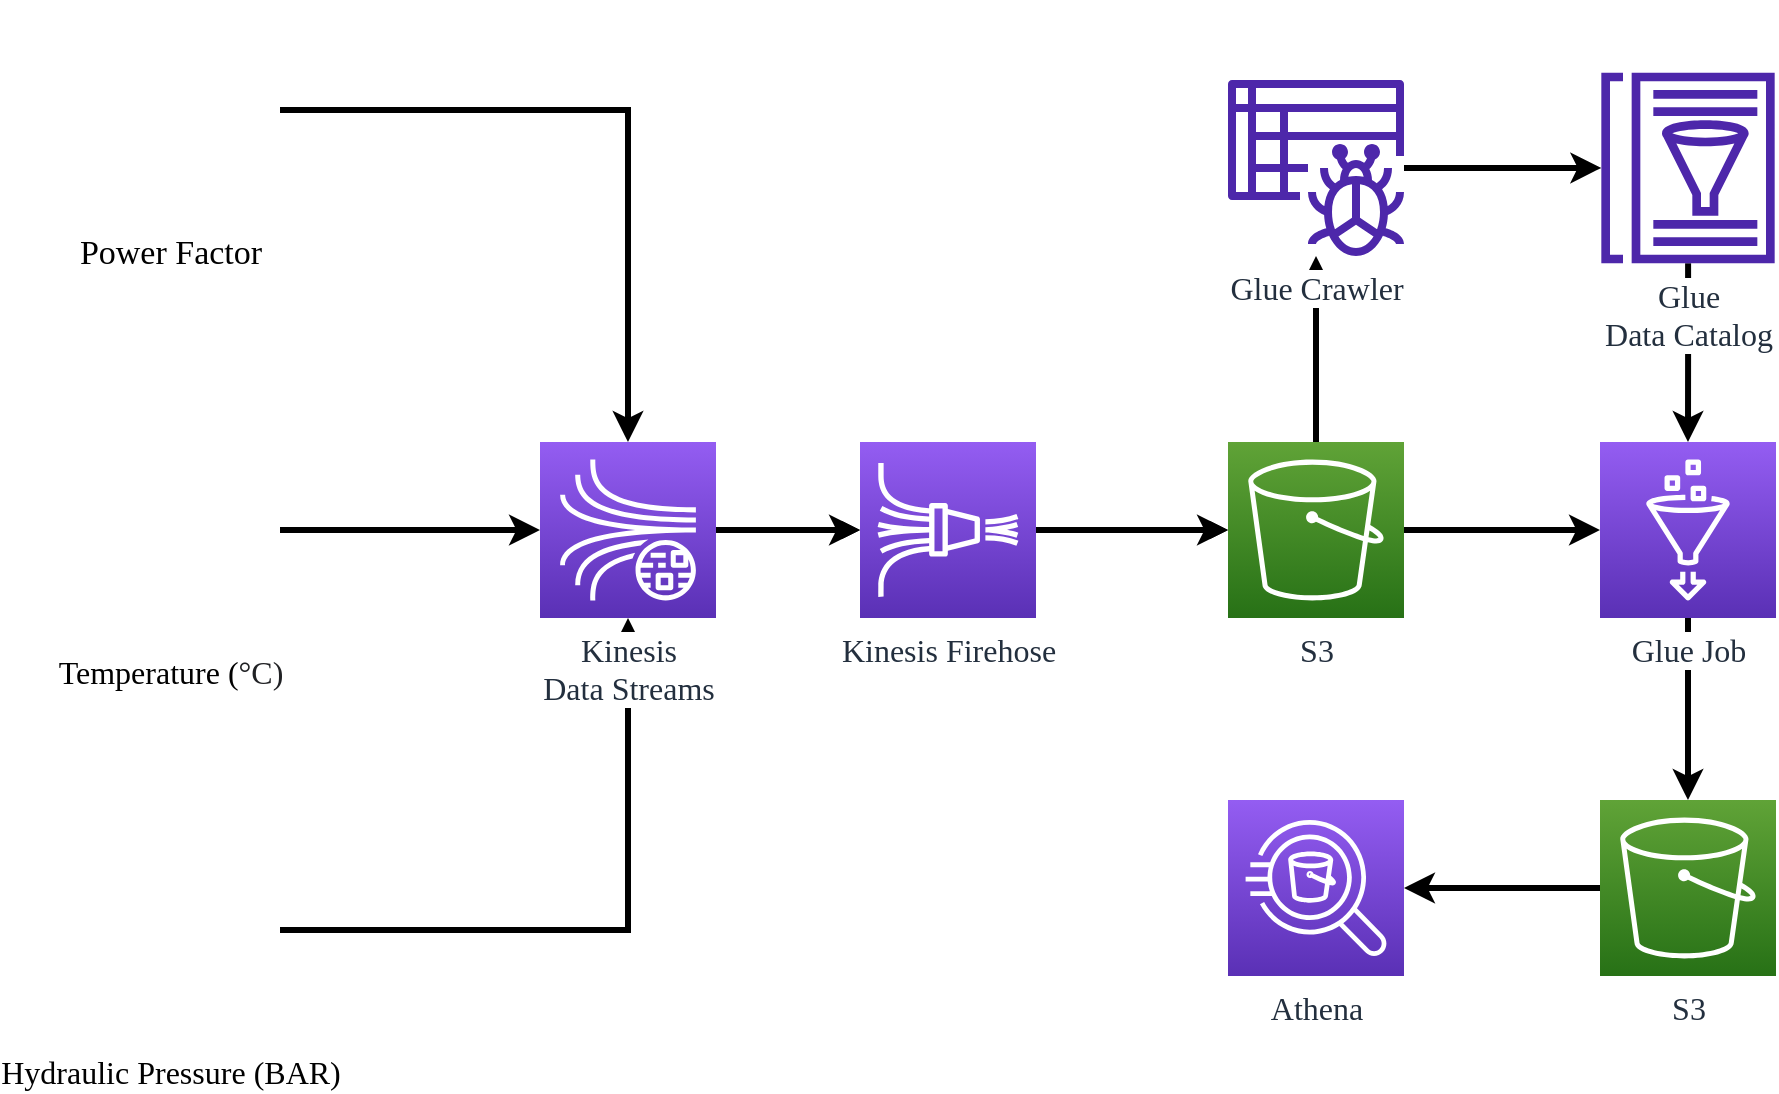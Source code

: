 <mxfile version="20.5.3" type="device"><diagram id="Ht1M8jgEwFfnCIfOTk4-" name="Page-1"><mxGraphModel dx="2237" dy="968" grid="1" gridSize="10" guides="1" tooltips="1" connect="1" arrows="1" fold="1" page="1" pageScale="1" pageWidth="1169" pageHeight="827" math="0" shadow="0"><root><mxCell id="0"/><mxCell id="1" parent="0"/><mxCell id="8he2xkApKRG_3xlSsZCi-38" style="edgeStyle=orthogonalEdgeStyle;rounded=0;orthogonalLoop=1;jettySize=auto;html=1;strokeColor=#000000;strokeWidth=3;fontSize=18;" parent="1" source="8he2xkApKRG_3xlSsZCi-1" target="8he2xkApKRG_3xlSsZCi-10" edge="1"><mxGeometry relative="1" as="geometry"/></mxCell><mxCell id="8he2xkApKRG_3xlSsZCi-1" value="Power Factor" style="shape=image;html=1;verticalAlign=top;verticalLabelPosition=bottom;labelBackgroundColor=#ffffff;imageAspect=0;aspect=fixed;image=https://cdn0.iconfinder.com/data/icons/green-world/80/Green_World-01-128.png;fontFamily=Verdana;fontSize=17;" parent="1" vertex="1"><mxGeometry x="90" y="70" width="110" height="110" as="geometry"/></mxCell><mxCell id="8he2xkApKRG_3xlSsZCi-13" style="edgeStyle=orthogonalEdgeStyle;rounded=0;orthogonalLoop=1;jettySize=auto;html=1;exitX=1;exitY=0.5;exitDx=0;exitDy=0;fontSize=18;strokeWidth=3;" parent="1" source="8he2xkApKRG_3xlSsZCi-5" target="8he2xkApKRG_3xlSsZCi-10" edge="1"><mxGeometry relative="1" as="geometry"/></mxCell><mxCell id="8he2xkApKRG_3xlSsZCi-5" value="Temperature (&lt;span style=&quot;color: rgb(32, 33, 36); font-size: 16px; text-align: left;&quot;&gt;°C)&lt;/span&gt;" style="shape=image;html=1;verticalAlign=top;verticalLabelPosition=bottom;labelBackgroundColor=#ffffff;imageAspect=0;aspect=fixed;image=https://cdn0.iconfinder.com/data/icons/green-world/80/Green_World-01-128.png;fontFamily=Verdana;fontSize=16;" parent="1" vertex="1"><mxGeometry x="90" y="280" width="110" height="110" as="geometry"/></mxCell><mxCell id="8he2xkApKRG_3xlSsZCi-15" style="edgeStyle=orthogonalEdgeStyle;rounded=0;orthogonalLoop=1;jettySize=auto;html=1;entryX=0.5;entryY=1;entryDx=0;entryDy=0;entryPerimeter=0;fontSize=18;strokeWidth=3;" parent="1" source="8he2xkApKRG_3xlSsZCi-7" target="8he2xkApKRG_3xlSsZCi-10" edge="1"><mxGeometry relative="1" as="geometry"/></mxCell><mxCell id="8he2xkApKRG_3xlSsZCi-7" value="Hydraulic Pressure (BAR)" style="shape=image;html=1;verticalAlign=top;verticalLabelPosition=bottom;labelBackgroundColor=#ffffff;imageAspect=0;aspect=fixed;image=https://cdn0.iconfinder.com/data/icons/green-world/80/Green_World-01-128.png;fontFamily=Verdana;fontSize=16;" parent="1" vertex="1"><mxGeometry x="90" y="480" width="110" height="110" as="geometry"/></mxCell><mxCell id="8he2xkApKRG_3xlSsZCi-17" style="edgeStyle=orthogonalEdgeStyle;rounded=0;orthogonalLoop=1;jettySize=auto;html=1;fontSize=18;" parent="1" source="8he2xkApKRG_3xlSsZCi-10" target="8he2xkApKRG_3xlSsZCi-18" edge="1"><mxGeometry relative="1" as="geometry"><mxPoint x="490" y="335" as="targetPoint"/></mxGeometry></mxCell><mxCell id="8he2xkApKRG_3xlSsZCi-34" value="" style="edgeStyle=orthogonalEdgeStyle;rounded=0;orthogonalLoop=1;jettySize=auto;html=1;strokeWidth=3;fontSize=18;" parent="1" source="8he2xkApKRG_3xlSsZCi-10" target="8he2xkApKRG_3xlSsZCi-18" edge="1"><mxGeometry relative="1" as="geometry"/></mxCell><mxCell id="8he2xkApKRG_3xlSsZCi-10" value="&lt;font style=&quot;font-size: 16px;&quot;&gt;Kinesis &lt;br&gt;Data Streams&lt;/font&gt;" style="sketch=0;points=[[0,0,0],[0.25,0,0],[0.5,0,0],[0.75,0,0],[1,0,0],[0,1,0],[0.25,1,0],[0.5,1,0],[0.75,1,0],[1,1,0],[0,0.25,0],[0,0.5,0],[0,0.75,0],[1,0.25,0],[1,0.5,0],[1,0.75,0]];outlineConnect=0;fontColor=#232F3E;gradientColor=#945DF2;gradientDirection=north;fillColor=#5A30B5;strokeColor=#ffffff;dashed=0;verticalLabelPosition=bottom;verticalAlign=top;align=center;html=1;fontSize=16;fontStyle=0;aspect=fixed;shape=mxgraph.aws4.resourceIcon;resIcon=mxgraph.aws4.kinesis_data_streams;labelBackgroundColor=default;noLabel=0;metaEdit=0;horizontal=1;fontFamily=Verdana;labelBorderColor=none;" parent="1" vertex="1"><mxGeometry x="330" y="291" width="88" height="88" as="geometry"/></mxCell><mxCell id="8he2xkApKRG_3xlSsZCi-22" style="edgeStyle=orthogonalEdgeStyle;rounded=0;orthogonalLoop=1;jettySize=auto;html=1;fontSize=18;" parent="1" source="8he2xkApKRG_3xlSsZCi-18" target="8he2xkApKRG_3xlSsZCi-20" edge="1"><mxGeometry relative="1" as="geometry"/></mxCell><mxCell id="8he2xkApKRG_3xlSsZCi-35" value="" style="edgeStyle=orthogonalEdgeStyle;rounded=0;orthogonalLoop=1;jettySize=auto;html=1;strokeWidth=3;fontSize=18;" parent="1" source="8he2xkApKRG_3xlSsZCi-18" target="8he2xkApKRG_3xlSsZCi-20" edge="1"><mxGeometry relative="1" as="geometry"/></mxCell><mxCell id="8he2xkApKRG_3xlSsZCi-18" value="Kinesis Firehose" style="sketch=0;points=[[0,0,0],[0.25,0,0],[0.5,0,0],[0.75,0,0],[1,0,0],[0,1,0],[0.25,1,0],[0.5,1,0],[0.75,1,0],[1,1,0],[0,0.25,0],[0,0.5,0],[0,0.75,0],[1,0.25,0],[1,0.5,0],[1,0.75,0]];outlineConnect=0;fontColor=#232F3E;gradientColor=#945DF2;gradientDirection=north;fillColor=#5A30B5;strokeColor=#ffffff;dashed=0;verticalLabelPosition=bottom;verticalAlign=top;align=center;html=1;fontSize=16;fontStyle=0;aspect=fixed;shape=mxgraph.aws4.resourceIcon;resIcon=mxgraph.aws4.kinesis_data_firehose;fontFamily=Verdana;labelBackgroundColor=default;" parent="1" vertex="1"><mxGeometry x="490" y="291" width="88" height="88" as="geometry"/></mxCell><mxCell id="8he2xkApKRG_3xlSsZCi-24" style="edgeStyle=orthogonalEdgeStyle;rounded=0;orthogonalLoop=1;jettySize=auto;html=1;fontSize=18;strokeWidth=3;" parent="1" source="8he2xkApKRG_3xlSsZCi-20" target="8he2xkApKRG_3xlSsZCi-23" edge="1"><mxGeometry relative="1" as="geometry"/></mxCell><mxCell id="8he2xkApKRG_3xlSsZCi-28" style="edgeStyle=orthogonalEdgeStyle;rounded=0;orthogonalLoop=1;jettySize=auto;html=1;fontSize=18;strokeWidth=3;" parent="1" source="8he2xkApKRG_3xlSsZCi-20" target="8he2xkApKRG_3xlSsZCi-27" edge="1"><mxGeometry relative="1" as="geometry"/></mxCell><mxCell id="8he2xkApKRG_3xlSsZCi-20" value="S3" style="sketch=0;points=[[0,0,0],[0.25,0,0],[0.5,0,0],[0.75,0,0],[1,0,0],[0,1,0],[0.25,1,0],[0.5,1,0],[0.75,1,0],[1,1,0],[0,0.25,0],[0,0.5,0],[0,0.75,0],[1,0.25,0],[1,0.5,0],[1,0.75,0]];outlineConnect=0;fontColor=#232F3E;gradientColor=#60A337;gradientDirection=north;fillColor=#277116;strokeColor=#ffffff;dashed=0;verticalLabelPosition=bottom;verticalAlign=top;align=center;html=1;fontSize=16;fontStyle=0;aspect=fixed;shape=mxgraph.aws4.resourceIcon;resIcon=mxgraph.aws4.s3;fontFamily=Verdana;labelBackgroundColor=default;" parent="1" vertex="1"><mxGeometry x="674" y="291" width="88" height="88" as="geometry"/></mxCell><mxCell id="8he2xkApKRG_3xlSsZCi-26" style="edgeStyle=orthogonalEdgeStyle;rounded=0;orthogonalLoop=1;jettySize=auto;html=1;fontSize=18;strokeWidth=3;" parent="1" source="8he2xkApKRG_3xlSsZCi-23" target="8he2xkApKRG_3xlSsZCi-25" edge="1"><mxGeometry relative="1" as="geometry"/></mxCell><mxCell id="8he2xkApKRG_3xlSsZCi-23" value="Glue Crawler" style="sketch=0;outlineConnect=0;fontColor=#232F3E;gradientColor=none;fillColor=#4D27AA;strokeColor=none;dashed=0;verticalLabelPosition=bottom;verticalAlign=top;align=center;html=1;fontSize=16;fontStyle=0;aspect=fixed;pointerEvents=1;shape=mxgraph.aws4.glue_crawlers;fontFamily=Verdana;labelBackgroundColor=default;" parent="1" vertex="1"><mxGeometry x="674" y="110" width="88" height="88" as="geometry"/></mxCell><mxCell id="8he2xkApKRG_3xlSsZCi-29" style="edgeStyle=orthogonalEdgeStyle;rounded=0;orthogonalLoop=1;jettySize=auto;html=1;fontSize=18;strokeWidth=3;" parent="1" source="8he2xkApKRG_3xlSsZCi-25" target="8he2xkApKRG_3xlSsZCi-27" edge="1"><mxGeometry relative="1" as="geometry"/></mxCell><mxCell id="8he2xkApKRG_3xlSsZCi-25" value="Glue &lt;br style=&quot;font-size: 16px;&quot;&gt;Data Catalog" style="sketch=0;outlineConnect=0;fontColor=#232F3E;gradientColor=none;fillColor=#4D27AA;strokeColor=none;dashed=0;verticalLabelPosition=bottom;verticalAlign=top;align=center;html=1;fontSize=16;fontStyle=0;aspect=fixed;pointerEvents=1;shape=mxgraph.aws4.glue_data_catalog;fontFamily=Verdana;labelBackgroundColor=default;" parent="1" vertex="1"><mxGeometry x="860" y="106.33" width="88" height="95.34" as="geometry"/></mxCell><mxCell id="8he2xkApKRG_3xlSsZCi-31" style="edgeStyle=orthogonalEdgeStyle;rounded=0;orthogonalLoop=1;jettySize=auto;html=1;fontSize=18;strokeWidth=3;" parent="1" source="8he2xkApKRG_3xlSsZCi-27" target="8he2xkApKRG_3xlSsZCi-30" edge="1"><mxGeometry relative="1" as="geometry"/></mxCell><mxCell id="8he2xkApKRG_3xlSsZCi-27" value="Glue Job" style="sketch=0;points=[[0,0,0],[0.25,0,0],[0.5,0,0],[0.75,0,0],[1,0,0],[0,1,0],[0.25,1,0],[0.5,1,0],[0.75,1,0],[1,1,0],[0,0.25,0],[0,0.5,0],[0,0.75,0],[1,0.25,0],[1,0.5,0],[1,0.75,0]];outlineConnect=0;fontColor=#232F3E;gradientColor=#945DF2;gradientDirection=north;fillColor=#5A30B5;strokeColor=#ffffff;dashed=0;verticalLabelPosition=bottom;verticalAlign=top;align=center;html=1;fontSize=16;fontStyle=0;aspect=fixed;shape=mxgraph.aws4.resourceIcon;resIcon=mxgraph.aws4.glue;fontFamily=Verdana;labelBackgroundColor=default;" parent="1" vertex="1"><mxGeometry x="860" y="291" width="88" height="88" as="geometry"/></mxCell><mxCell id="8he2xkApKRG_3xlSsZCi-33" style="edgeStyle=orthogonalEdgeStyle;rounded=0;orthogonalLoop=1;jettySize=auto;html=1;entryX=1;entryY=0.5;entryDx=0;entryDy=0;entryPerimeter=0;fontSize=18;strokeWidth=3;" parent="1" source="8he2xkApKRG_3xlSsZCi-30" target="8he2xkApKRG_3xlSsZCi-32" edge="1"><mxGeometry relative="1" as="geometry"/></mxCell><mxCell id="8he2xkApKRG_3xlSsZCi-30" value="S3" style="sketch=0;points=[[0,0,0],[0.25,0,0],[0.5,0,0],[0.75,0,0],[1,0,0],[0,1,0],[0.25,1,0],[0.5,1,0],[0.75,1,0],[1,1,0],[0,0.25,0],[0,0.5,0],[0,0.75,0],[1,0.25,0],[1,0.5,0],[1,0.75,0]];outlineConnect=0;fontColor=#232F3E;gradientColor=#60A337;gradientDirection=north;fillColor=#277116;strokeColor=#ffffff;dashed=0;verticalLabelPosition=bottom;verticalAlign=top;align=center;html=1;fontSize=16;fontStyle=0;aspect=fixed;shape=mxgraph.aws4.resourceIcon;resIcon=mxgraph.aws4.s3;fontFamily=Verdana;labelBackgroundColor=default;" parent="1" vertex="1"><mxGeometry x="860" y="470" width="88" height="88" as="geometry"/></mxCell><mxCell id="8he2xkApKRG_3xlSsZCi-32" value="Athena" style="sketch=0;points=[[0,0,0],[0.25,0,0],[0.5,0,0],[0.75,0,0],[1,0,0],[0,1,0],[0.25,1,0],[0.5,1,0],[0.75,1,0],[1,1,0],[0,0.25,0],[0,0.5,0],[0,0.75,0],[1,0.25,0],[1,0.5,0],[1,0.75,0]];outlineConnect=0;fontColor=#232F3E;gradientColor=#945DF2;gradientDirection=north;fillColor=#5A30B5;strokeColor=#ffffff;dashed=0;verticalLabelPosition=bottom;verticalAlign=top;align=center;html=1;fontSize=16;fontStyle=0;aspect=fixed;shape=mxgraph.aws4.resourceIcon;resIcon=mxgraph.aws4.athena;fontFamily=Verdana;labelBackgroundColor=default;" parent="1" vertex="1"><mxGeometry x="674" y="470" width="88" height="88" as="geometry"/></mxCell></root></mxGraphModel></diagram></mxfile>